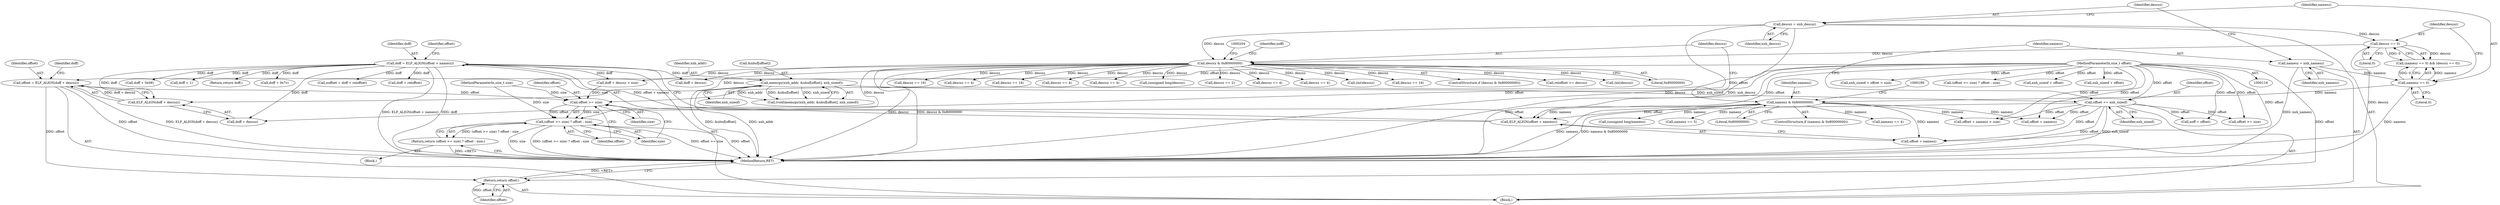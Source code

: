 digraph "0_file_ce90e05774dd77d86cfc8dfa6da57b32816841c4_2@integer" {
"1000231" [label="(Call,offset = ELF_ALIGN(doff + descsz))"];
"1000233" [label="(Call,ELF_ALIGN(doff + descsz))"];
"1000216" [label="(Call,doff = ELF_ALIGN(offset + namesz))"];
"1000218" [label="(Call,ELF_ALIGN(offset + namesz))"];
"1000119" [label="(MethodParameterIn,size_t offset)"];
"1000158" [label="(Call,offset += xnh_sizeof)"];
"1000151" [label="(Call,memcpy(xnh_addr, &nbuf[offset], xnh_sizeof))"];
"1000184" [label="(Call,namesz & 0x80000000)"];
"1000169" [label="(Call,namesz == 0)"];
"1000161" [label="(Call,namesz = xnh_namesz)"];
"1000199" [label="(Call,descsz & 0x80000000)"];
"1000172" [label="(Call,descsz == 0)"];
"1000164" [label="(Call,descsz = xnh_descsz)"];
"1000246" [label="(Call,offset >= size)"];
"1000245" [label="(Call,(offset >= size) ? offset : size)"];
"1000244" [label="(Return,return (offset >= size) ? offset : size;)"];
"1001242" [label="(Return,return offset;)"];
"1000238" [label="(Call,doff + descsz > size)"];
"1000868" [label="(Call,namesz == 4)"];
"1000244" [label="(Return,return (offset >= size) ? offset : size;)"];
"1000139" [label="(Call,xnh_sizeof + offset > size)"];
"1000173" [label="(Identifier,descsz)"];
"1000177" [label="(Call,(offset >= size) ? offset : size)"];
"1000543" [label="(Call,descsz == 4)"];
"1000149" [label="(Call,(void)memcpy(xnh_addr, &nbuf[offset], xnh_sizeof))"];
"1000231" [label="(Call,offset = ELF_ALIGN(doff + descsz))"];
"1000480" [label="(Call,descsz == 16)"];
"1000171" [label="(Literal,0)"];
"1000246" [label="(Call,offset >= size)"];
"1000184" [label="(Call,namesz & 0x80000000)"];
"1000213" [label="(Call,noff = offset)"];
"1000199" [label="(Call,descsz & 0x80000000)"];
"1000174" [label="(Literal,0)"];
"1000239" [label="(Call,doff + descsz)"];
"1000639" [label="(Call,descsz == 4)"];
"1000769" [label="(Call,descsz == 4)"];
"1000159" [label="(Identifier,offset)"];
"1000208" [label="(Call,(unsigned long)descsz)"];
"1000214" [label="(Identifier,noff)"];
"1000283" [label="(Call,descsz == 2)"];
"1000164" [label="(Call,descsz = xnh_descsz)"];
"1000218" [label="(Call,ELF_ALIGN(offset + namesz))"];
"1001001" [label="(Call,doff + 0x7c)"];
"1000151" [label="(Call,memcpy(xnh_addr, &nbuf[offset], xnh_sizeof))"];
"1000193" [label="(Call,(unsigned long)namesz)"];
"1000172" [label="(Call,descsz == 0)"];
"1000170" [label="(Identifier,namesz)"];
"1000808" [label="(Call,descsz == 4)"];
"1001072" [label="(Call,noffset = doff + reloffset)"];
"1000217" [label="(Identifier,doff)"];
"1001074" [label="(Call,doff + reloffset)"];
"1001242" [label="(Return,return offset;)"];
"1000158" [label="(Call,offset += xnh_sizeof)"];
"1001243" [label="(Identifier,offset)"];
"1000120" [label="(MethodParameterIn,size_t size)"];
"1000250" [label="(Identifier,size)"];
"1000245" [label="(Call,(offset >= size) ? offset : size)"];
"1000168" [label="(Call,(namesz == 0) && (descsz == 0))"];
"1000265" [label="(Call,namesz == 5)"];
"1001244" [label="(MethodReturn,RET)"];
"1000140" [label="(Call,xnh_sizeof + offset)"];
"1000248" [label="(Identifier,size)"];
"1000232" [label="(Identifier,offset)"];
"1000225" [label="(Identifier,offset)"];
"1000223" [label="(Call,offset + namesz > size)"];
"1000224" [label="(Call,offset + namesz)"];
"1000160" [label="(Identifier,xnh_sizeof)"];
"1000185" [label="(Identifier,namesz)"];
"1000247" [label="(Identifier,offset)"];
"1000200" [label="(Identifier,descsz)"];
"1000169" [label="(Call,namesz == 0)"];
"1000161" [label="(Call,namesz = xnh_namesz)"];
"1000166" [label="(Identifier,xnh_descsz)"];
"1000732" [label="(Call,descsz == 4)"];
"1000683" [label="(Call,(int)descsz)"];
"1000153" [label="(Call,&nbuf[offset])"];
"1000186" [label="(Literal,0x80000000)"];
"1000465" [label="(Call,descsz == 16)"];
"1000240" [label="(Identifier,doff)"];
"1000125" [label="(Block,)"];
"1000146" [label="(Call,xnh_sizeof + offset)"];
"1000163" [label="(Identifier,xnh_namesz)"];
"1000119" [label="(MethodParameterIn,size_t offset)"];
"1000233" [label="(Call,ELF_ALIGN(doff + descsz))"];
"1000152" [label="(Identifier,xnh_addr)"];
"1000198" [label="(ControlStructure,if (descsz & 0x80000000))"];
"1001016" [label="(Call,doff + 0x08)"];
"1000216" [label="(Call,doff = ELF_ALIGN(offset + namesz))"];
"1000234" [label="(Call,doff + descsz)"];
"1001100" [label="(Call,reloffset >= descsz)"];
"1000663" [label="(Call,(int)descsz)"];
"1000243" [label="(Block,)"];
"1000219" [label="(Call,offset + namesz)"];
"1000183" [label="(ControlStructure,if (namesz & 0x80000000))"];
"1000162" [label="(Identifier,namesz)"];
"1000201" [label="(Literal,0x80000000)"];
"1000295" [label="(Call,doff + 1)"];
"1000229" [label="(Return,return doff;)"];
"1000178" [label="(Call,offset >= size)"];
"1000165" [label="(Identifier,descsz)"];
"1000318" [label="(Call,descsz == 16)"];
"1000157" [label="(Identifier,xnh_sizeof)"];
"1000249" [label="(Identifier,offset)"];
"1000231" -> "1000125"  [label="AST: "];
"1000231" -> "1000233"  [label="CFG: "];
"1000232" -> "1000231"  [label="AST: "];
"1000233" -> "1000231"  [label="AST: "];
"1000240" -> "1000231"  [label="CFG: "];
"1000231" -> "1001244"  [label="DDG: ELF_ALIGN(doff + descsz)"];
"1000231" -> "1001244"  [label="DDG: offset"];
"1000233" -> "1000231"  [label="DDG: doff + descsz"];
"1000119" -> "1000231"  [label="DDG: offset"];
"1000231" -> "1000246"  [label="DDG: offset"];
"1000231" -> "1001242"  [label="DDG: offset"];
"1000233" -> "1000234"  [label="CFG: "];
"1000234" -> "1000233"  [label="AST: "];
"1000216" -> "1000233"  [label="DDG: doff"];
"1000199" -> "1000233"  [label="DDG: descsz"];
"1000216" -> "1000125"  [label="AST: "];
"1000216" -> "1000218"  [label="CFG: "];
"1000217" -> "1000216"  [label="AST: "];
"1000218" -> "1000216"  [label="AST: "];
"1000225" -> "1000216"  [label="CFG: "];
"1000216" -> "1001244"  [label="DDG: doff"];
"1000216" -> "1001244"  [label="DDG: ELF_ALIGN(offset + namesz)"];
"1000218" -> "1000216"  [label="DDG: offset + namesz"];
"1000216" -> "1000229"  [label="DDG: doff"];
"1000216" -> "1000234"  [label="DDG: doff"];
"1000216" -> "1000238"  [label="DDG: doff"];
"1000216" -> "1000239"  [label="DDG: doff"];
"1000216" -> "1000295"  [label="DDG: doff"];
"1000216" -> "1001001"  [label="DDG: doff"];
"1000216" -> "1001016"  [label="DDG: doff"];
"1000216" -> "1001072"  [label="DDG: doff"];
"1000216" -> "1001074"  [label="DDG: doff"];
"1000218" -> "1000219"  [label="CFG: "];
"1000219" -> "1000218"  [label="AST: "];
"1000119" -> "1000218"  [label="DDG: offset"];
"1000158" -> "1000218"  [label="DDG: offset"];
"1000184" -> "1000218"  [label="DDG: namesz"];
"1000119" -> "1000116"  [label="AST: "];
"1000119" -> "1001244"  [label="DDG: offset"];
"1000119" -> "1000139"  [label="DDG: offset"];
"1000119" -> "1000140"  [label="DDG: offset"];
"1000119" -> "1000146"  [label="DDG: offset"];
"1000119" -> "1000158"  [label="DDG: offset"];
"1000119" -> "1000177"  [label="DDG: offset"];
"1000119" -> "1000178"  [label="DDG: offset"];
"1000119" -> "1000213"  [label="DDG: offset"];
"1000119" -> "1000219"  [label="DDG: offset"];
"1000119" -> "1000223"  [label="DDG: offset"];
"1000119" -> "1000224"  [label="DDG: offset"];
"1000119" -> "1000245"  [label="DDG: offset"];
"1000119" -> "1000246"  [label="DDG: offset"];
"1000119" -> "1001242"  [label="DDG: offset"];
"1000158" -> "1000125"  [label="AST: "];
"1000158" -> "1000160"  [label="CFG: "];
"1000159" -> "1000158"  [label="AST: "];
"1000160" -> "1000158"  [label="AST: "];
"1000162" -> "1000158"  [label="CFG: "];
"1000158" -> "1001244"  [label="DDG: offset"];
"1000158" -> "1001244"  [label="DDG: xnh_sizeof"];
"1000151" -> "1000158"  [label="DDG: xnh_sizeof"];
"1000158" -> "1000178"  [label="DDG: offset"];
"1000158" -> "1000213"  [label="DDG: offset"];
"1000158" -> "1000219"  [label="DDG: offset"];
"1000158" -> "1000223"  [label="DDG: offset"];
"1000158" -> "1000224"  [label="DDG: offset"];
"1000151" -> "1000149"  [label="AST: "];
"1000151" -> "1000157"  [label="CFG: "];
"1000152" -> "1000151"  [label="AST: "];
"1000153" -> "1000151"  [label="AST: "];
"1000157" -> "1000151"  [label="AST: "];
"1000149" -> "1000151"  [label="CFG: "];
"1000151" -> "1001244"  [label="DDG: xnh_addr"];
"1000151" -> "1001244"  [label="DDG: &nbuf[offset]"];
"1000151" -> "1000149"  [label="DDG: xnh_addr"];
"1000151" -> "1000149"  [label="DDG: &nbuf[offset]"];
"1000151" -> "1000149"  [label="DDG: xnh_sizeof"];
"1000184" -> "1000183"  [label="AST: "];
"1000184" -> "1000186"  [label="CFG: "];
"1000185" -> "1000184"  [label="AST: "];
"1000186" -> "1000184"  [label="AST: "];
"1000189" -> "1000184"  [label="CFG: "];
"1000200" -> "1000184"  [label="CFG: "];
"1000184" -> "1001244"  [label="DDG: namesz"];
"1000184" -> "1001244"  [label="DDG: namesz & 0x80000000"];
"1000169" -> "1000184"  [label="DDG: namesz"];
"1000184" -> "1000193"  [label="DDG: namesz"];
"1000184" -> "1000219"  [label="DDG: namesz"];
"1000184" -> "1000223"  [label="DDG: namesz"];
"1000184" -> "1000224"  [label="DDG: namesz"];
"1000184" -> "1000265"  [label="DDG: namesz"];
"1000184" -> "1000868"  [label="DDG: namesz"];
"1000169" -> "1000168"  [label="AST: "];
"1000169" -> "1000171"  [label="CFG: "];
"1000170" -> "1000169"  [label="AST: "];
"1000171" -> "1000169"  [label="AST: "];
"1000173" -> "1000169"  [label="CFG: "];
"1000168" -> "1000169"  [label="CFG: "];
"1000169" -> "1001244"  [label="DDG: namesz"];
"1000169" -> "1000168"  [label="DDG: namesz"];
"1000169" -> "1000168"  [label="DDG: 0"];
"1000161" -> "1000169"  [label="DDG: namesz"];
"1000161" -> "1000125"  [label="AST: "];
"1000161" -> "1000163"  [label="CFG: "];
"1000162" -> "1000161"  [label="AST: "];
"1000163" -> "1000161"  [label="AST: "];
"1000165" -> "1000161"  [label="CFG: "];
"1000161" -> "1001244"  [label="DDG: xnh_namesz"];
"1000199" -> "1000198"  [label="AST: "];
"1000199" -> "1000201"  [label="CFG: "];
"1000200" -> "1000199"  [label="AST: "];
"1000201" -> "1000199"  [label="AST: "];
"1000204" -> "1000199"  [label="CFG: "];
"1000214" -> "1000199"  [label="CFG: "];
"1000199" -> "1001244"  [label="DDG: descsz"];
"1000199" -> "1001244"  [label="DDG: descsz & 0x80000000"];
"1000172" -> "1000199"  [label="DDG: descsz"];
"1000164" -> "1000199"  [label="DDG: descsz"];
"1000199" -> "1000208"  [label="DDG: descsz"];
"1000199" -> "1000234"  [label="DDG: descsz"];
"1000199" -> "1000238"  [label="DDG: descsz"];
"1000199" -> "1000239"  [label="DDG: descsz"];
"1000199" -> "1000283"  [label="DDG: descsz"];
"1000199" -> "1000318"  [label="DDG: descsz"];
"1000199" -> "1000465"  [label="DDG: descsz"];
"1000199" -> "1000480"  [label="DDG: descsz"];
"1000199" -> "1000543"  [label="DDG: descsz"];
"1000199" -> "1000639"  [label="DDG: descsz"];
"1000199" -> "1000663"  [label="DDG: descsz"];
"1000199" -> "1000683"  [label="DDG: descsz"];
"1000199" -> "1000732"  [label="DDG: descsz"];
"1000199" -> "1000769"  [label="DDG: descsz"];
"1000199" -> "1000808"  [label="DDG: descsz"];
"1000199" -> "1001100"  [label="DDG: descsz"];
"1000172" -> "1000168"  [label="AST: "];
"1000172" -> "1000174"  [label="CFG: "];
"1000173" -> "1000172"  [label="AST: "];
"1000174" -> "1000172"  [label="AST: "];
"1000168" -> "1000172"  [label="CFG: "];
"1000172" -> "1001244"  [label="DDG: descsz"];
"1000172" -> "1000168"  [label="DDG: descsz"];
"1000172" -> "1000168"  [label="DDG: 0"];
"1000164" -> "1000172"  [label="DDG: descsz"];
"1000164" -> "1000125"  [label="AST: "];
"1000164" -> "1000166"  [label="CFG: "];
"1000165" -> "1000164"  [label="AST: "];
"1000166" -> "1000164"  [label="AST: "];
"1000170" -> "1000164"  [label="CFG: "];
"1000164" -> "1001244"  [label="DDG: xnh_descsz"];
"1000164" -> "1001244"  [label="DDG: descsz"];
"1000246" -> "1000245"  [label="AST: "];
"1000246" -> "1000248"  [label="CFG: "];
"1000247" -> "1000246"  [label="AST: "];
"1000248" -> "1000246"  [label="AST: "];
"1000249" -> "1000246"  [label="CFG: "];
"1000250" -> "1000246"  [label="CFG: "];
"1000246" -> "1000245"  [label="DDG: offset"];
"1000246" -> "1000245"  [label="DDG: size"];
"1000238" -> "1000246"  [label="DDG: size"];
"1000120" -> "1000246"  [label="DDG: size"];
"1000245" -> "1000244"  [label="AST: "];
"1000245" -> "1000249"  [label="CFG: "];
"1000245" -> "1000250"  [label="CFG: "];
"1000249" -> "1000245"  [label="AST: "];
"1000250" -> "1000245"  [label="AST: "];
"1000244" -> "1000245"  [label="CFG: "];
"1000245" -> "1001244"  [label="DDG: size"];
"1000245" -> "1001244"  [label="DDG: (offset >= size) ? offset : size"];
"1000245" -> "1001244"  [label="DDG: offset >= size"];
"1000245" -> "1001244"  [label="DDG: offset"];
"1000245" -> "1000244"  [label="DDG: (offset >= size) ? offset : size"];
"1000120" -> "1000245"  [label="DDG: size"];
"1000244" -> "1000243"  [label="AST: "];
"1001244" -> "1000244"  [label="CFG: "];
"1000244" -> "1001244"  [label="DDG: <RET>"];
"1001242" -> "1000125"  [label="AST: "];
"1001242" -> "1001243"  [label="CFG: "];
"1001243" -> "1001242"  [label="AST: "];
"1001244" -> "1001242"  [label="CFG: "];
"1001242" -> "1001244"  [label="DDG: <RET>"];
"1001243" -> "1001242"  [label="DDG: offset"];
}
